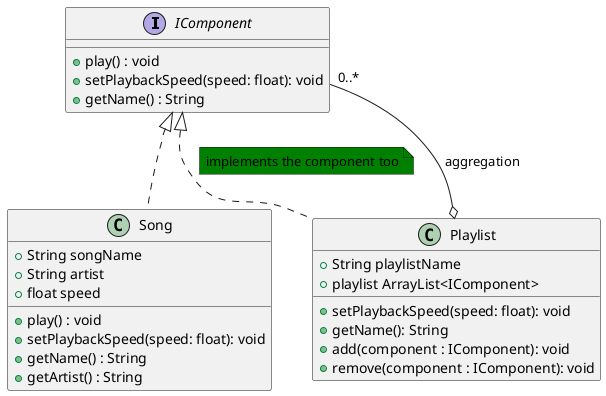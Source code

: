 @startuml

interface IComponent{
+ play() : void
+ setPlaybackSpeed(speed: float): void
+ getName() : String
}

IComponent <|.. Song
IComponent <|.. Playlist
note on link #green: implements the component too

Playlist o-- "0..*" IComponent : aggregation



class Song {
+ String songName
+ String artist
+ float speed
+ play() : void
+ setPlaybackSpeed(speed: float): void
+ getName() : String
+ getArtist() : String
}

class Playlist {
+ String playlistName
+ playlist ArrayList<IComponent>
+ setPlaybackSpeed(speed: float): void
+ getName(): String
+ add(component : IComponent): void
+ remove(component : IComponent): void
}



@enduml